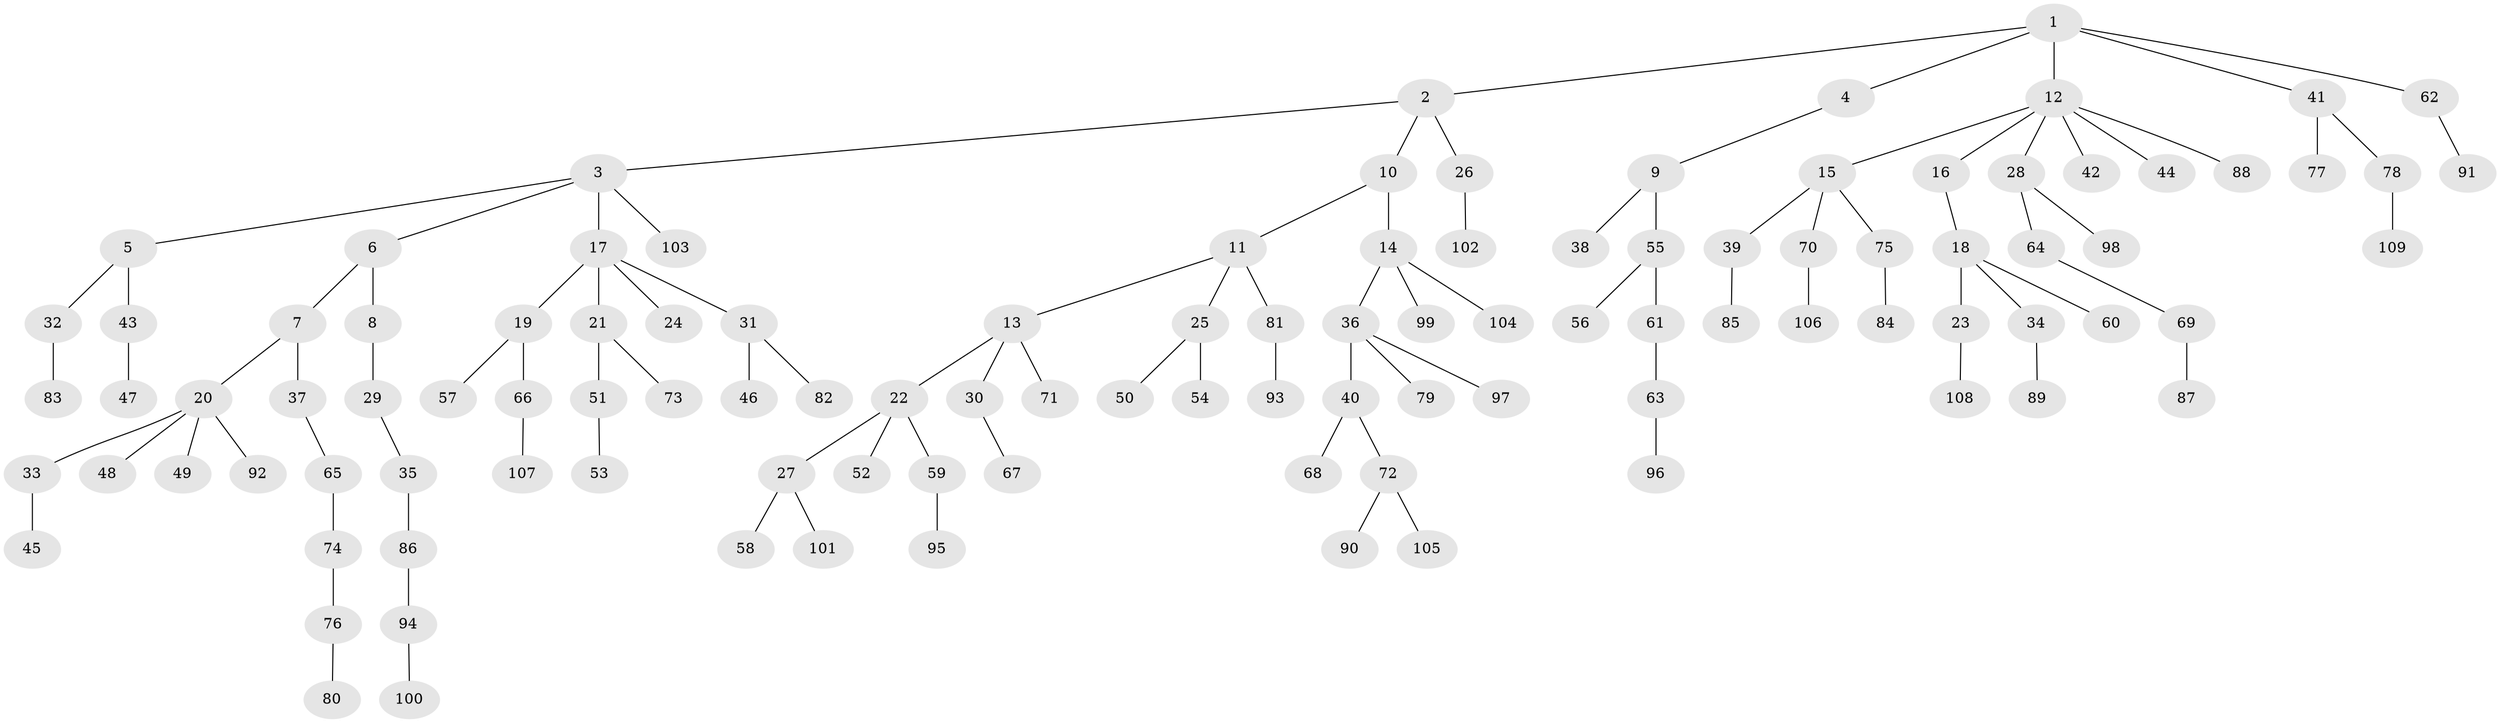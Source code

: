 // Generated by graph-tools (version 1.1) at 2025/50/03/09/25 03:50:24]
// undirected, 109 vertices, 108 edges
graph export_dot {
graph [start="1"]
  node [color=gray90,style=filled];
  1;
  2;
  3;
  4;
  5;
  6;
  7;
  8;
  9;
  10;
  11;
  12;
  13;
  14;
  15;
  16;
  17;
  18;
  19;
  20;
  21;
  22;
  23;
  24;
  25;
  26;
  27;
  28;
  29;
  30;
  31;
  32;
  33;
  34;
  35;
  36;
  37;
  38;
  39;
  40;
  41;
  42;
  43;
  44;
  45;
  46;
  47;
  48;
  49;
  50;
  51;
  52;
  53;
  54;
  55;
  56;
  57;
  58;
  59;
  60;
  61;
  62;
  63;
  64;
  65;
  66;
  67;
  68;
  69;
  70;
  71;
  72;
  73;
  74;
  75;
  76;
  77;
  78;
  79;
  80;
  81;
  82;
  83;
  84;
  85;
  86;
  87;
  88;
  89;
  90;
  91;
  92;
  93;
  94;
  95;
  96;
  97;
  98;
  99;
  100;
  101;
  102;
  103;
  104;
  105;
  106;
  107;
  108;
  109;
  1 -- 2;
  1 -- 4;
  1 -- 12;
  1 -- 41;
  1 -- 62;
  2 -- 3;
  2 -- 10;
  2 -- 26;
  3 -- 5;
  3 -- 6;
  3 -- 17;
  3 -- 103;
  4 -- 9;
  5 -- 32;
  5 -- 43;
  6 -- 7;
  6 -- 8;
  7 -- 20;
  7 -- 37;
  8 -- 29;
  9 -- 38;
  9 -- 55;
  10 -- 11;
  10 -- 14;
  11 -- 13;
  11 -- 25;
  11 -- 81;
  12 -- 15;
  12 -- 16;
  12 -- 28;
  12 -- 42;
  12 -- 44;
  12 -- 88;
  13 -- 22;
  13 -- 30;
  13 -- 71;
  14 -- 36;
  14 -- 99;
  14 -- 104;
  15 -- 39;
  15 -- 70;
  15 -- 75;
  16 -- 18;
  17 -- 19;
  17 -- 21;
  17 -- 24;
  17 -- 31;
  18 -- 23;
  18 -- 34;
  18 -- 60;
  19 -- 57;
  19 -- 66;
  20 -- 33;
  20 -- 48;
  20 -- 49;
  20 -- 92;
  21 -- 51;
  21 -- 73;
  22 -- 27;
  22 -- 52;
  22 -- 59;
  23 -- 108;
  25 -- 50;
  25 -- 54;
  26 -- 102;
  27 -- 58;
  27 -- 101;
  28 -- 64;
  28 -- 98;
  29 -- 35;
  30 -- 67;
  31 -- 46;
  31 -- 82;
  32 -- 83;
  33 -- 45;
  34 -- 89;
  35 -- 86;
  36 -- 40;
  36 -- 79;
  36 -- 97;
  37 -- 65;
  39 -- 85;
  40 -- 68;
  40 -- 72;
  41 -- 77;
  41 -- 78;
  43 -- 47;
  51 -- 53;
  55 -- 56;
  55 -- 61;
  59 -- 95;
  61 -- 63;
  62 -- 91;
  63 -- 96;
  64 -- 69;
  65 -- 74;
  66 -- 107;
  69 -- 87;
  70 -- 106;
  72 -- 90;
  72 -- 105;
  74 -- 76;
  75 -- 84;
  76 -- 80;
  78 -- 109;
  81 -- 93;
  86 -- 94;
  94 -- 100;
}
